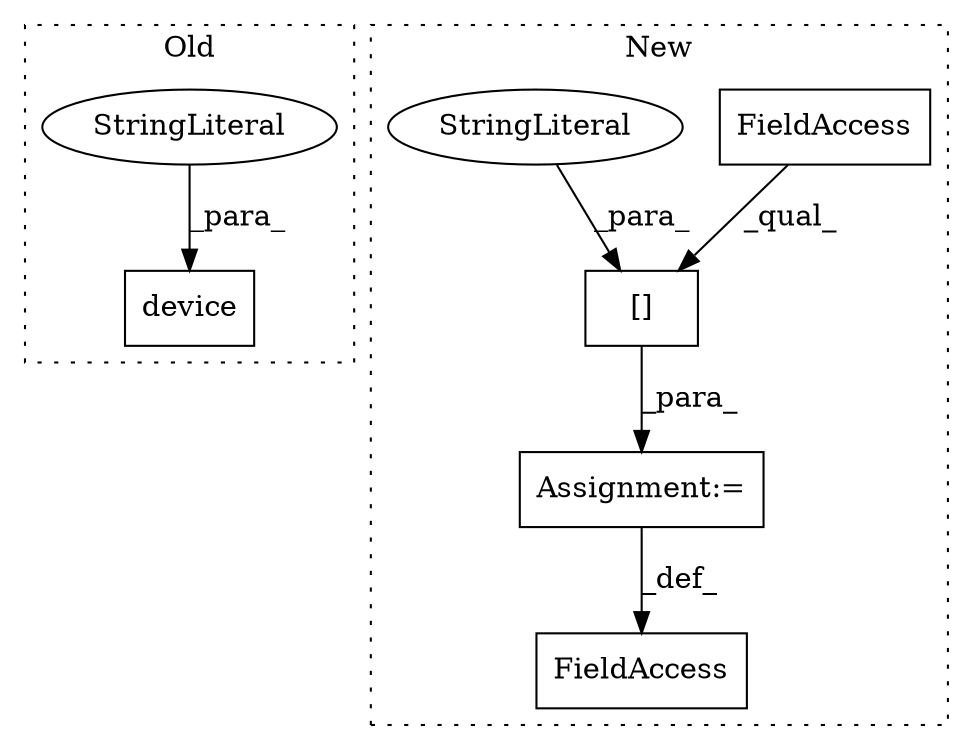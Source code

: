 digraph G {
subgraph cluster0 {
1 [label="device" a="32" s="3056,3069" l="7,1" shape="box"];
4 [label="StringLiteral" a="45" s="3063" l="6" shape="ellipse"];
label = "Old";
style="dotted";
}
subgraph cluster1 {
2 [label="[]" a="2" s="3210,3240" l="23,1" shape="box"];
3 [label="FieldAccess" a="22" s="3210" l="22" shape="box"];
5 [label="StringLiteral" a="45" s="3233" l="7" shape="ellipse"];
6 [label="Assignment:=" a="7" s="3209" l="1" shape="box"];
7 [label="FieldAccess" a="22" s="3203" l="6" shape="box"];
label = "New";
style="dotted";
}
2 -> 6 [label="_para_"];
3 -> 2 [label="_qual_"];
4 -> 1 [label="_para_"];
5 -> 2 [label="_para_"];
6 -> 7 [label="_def_"];
}